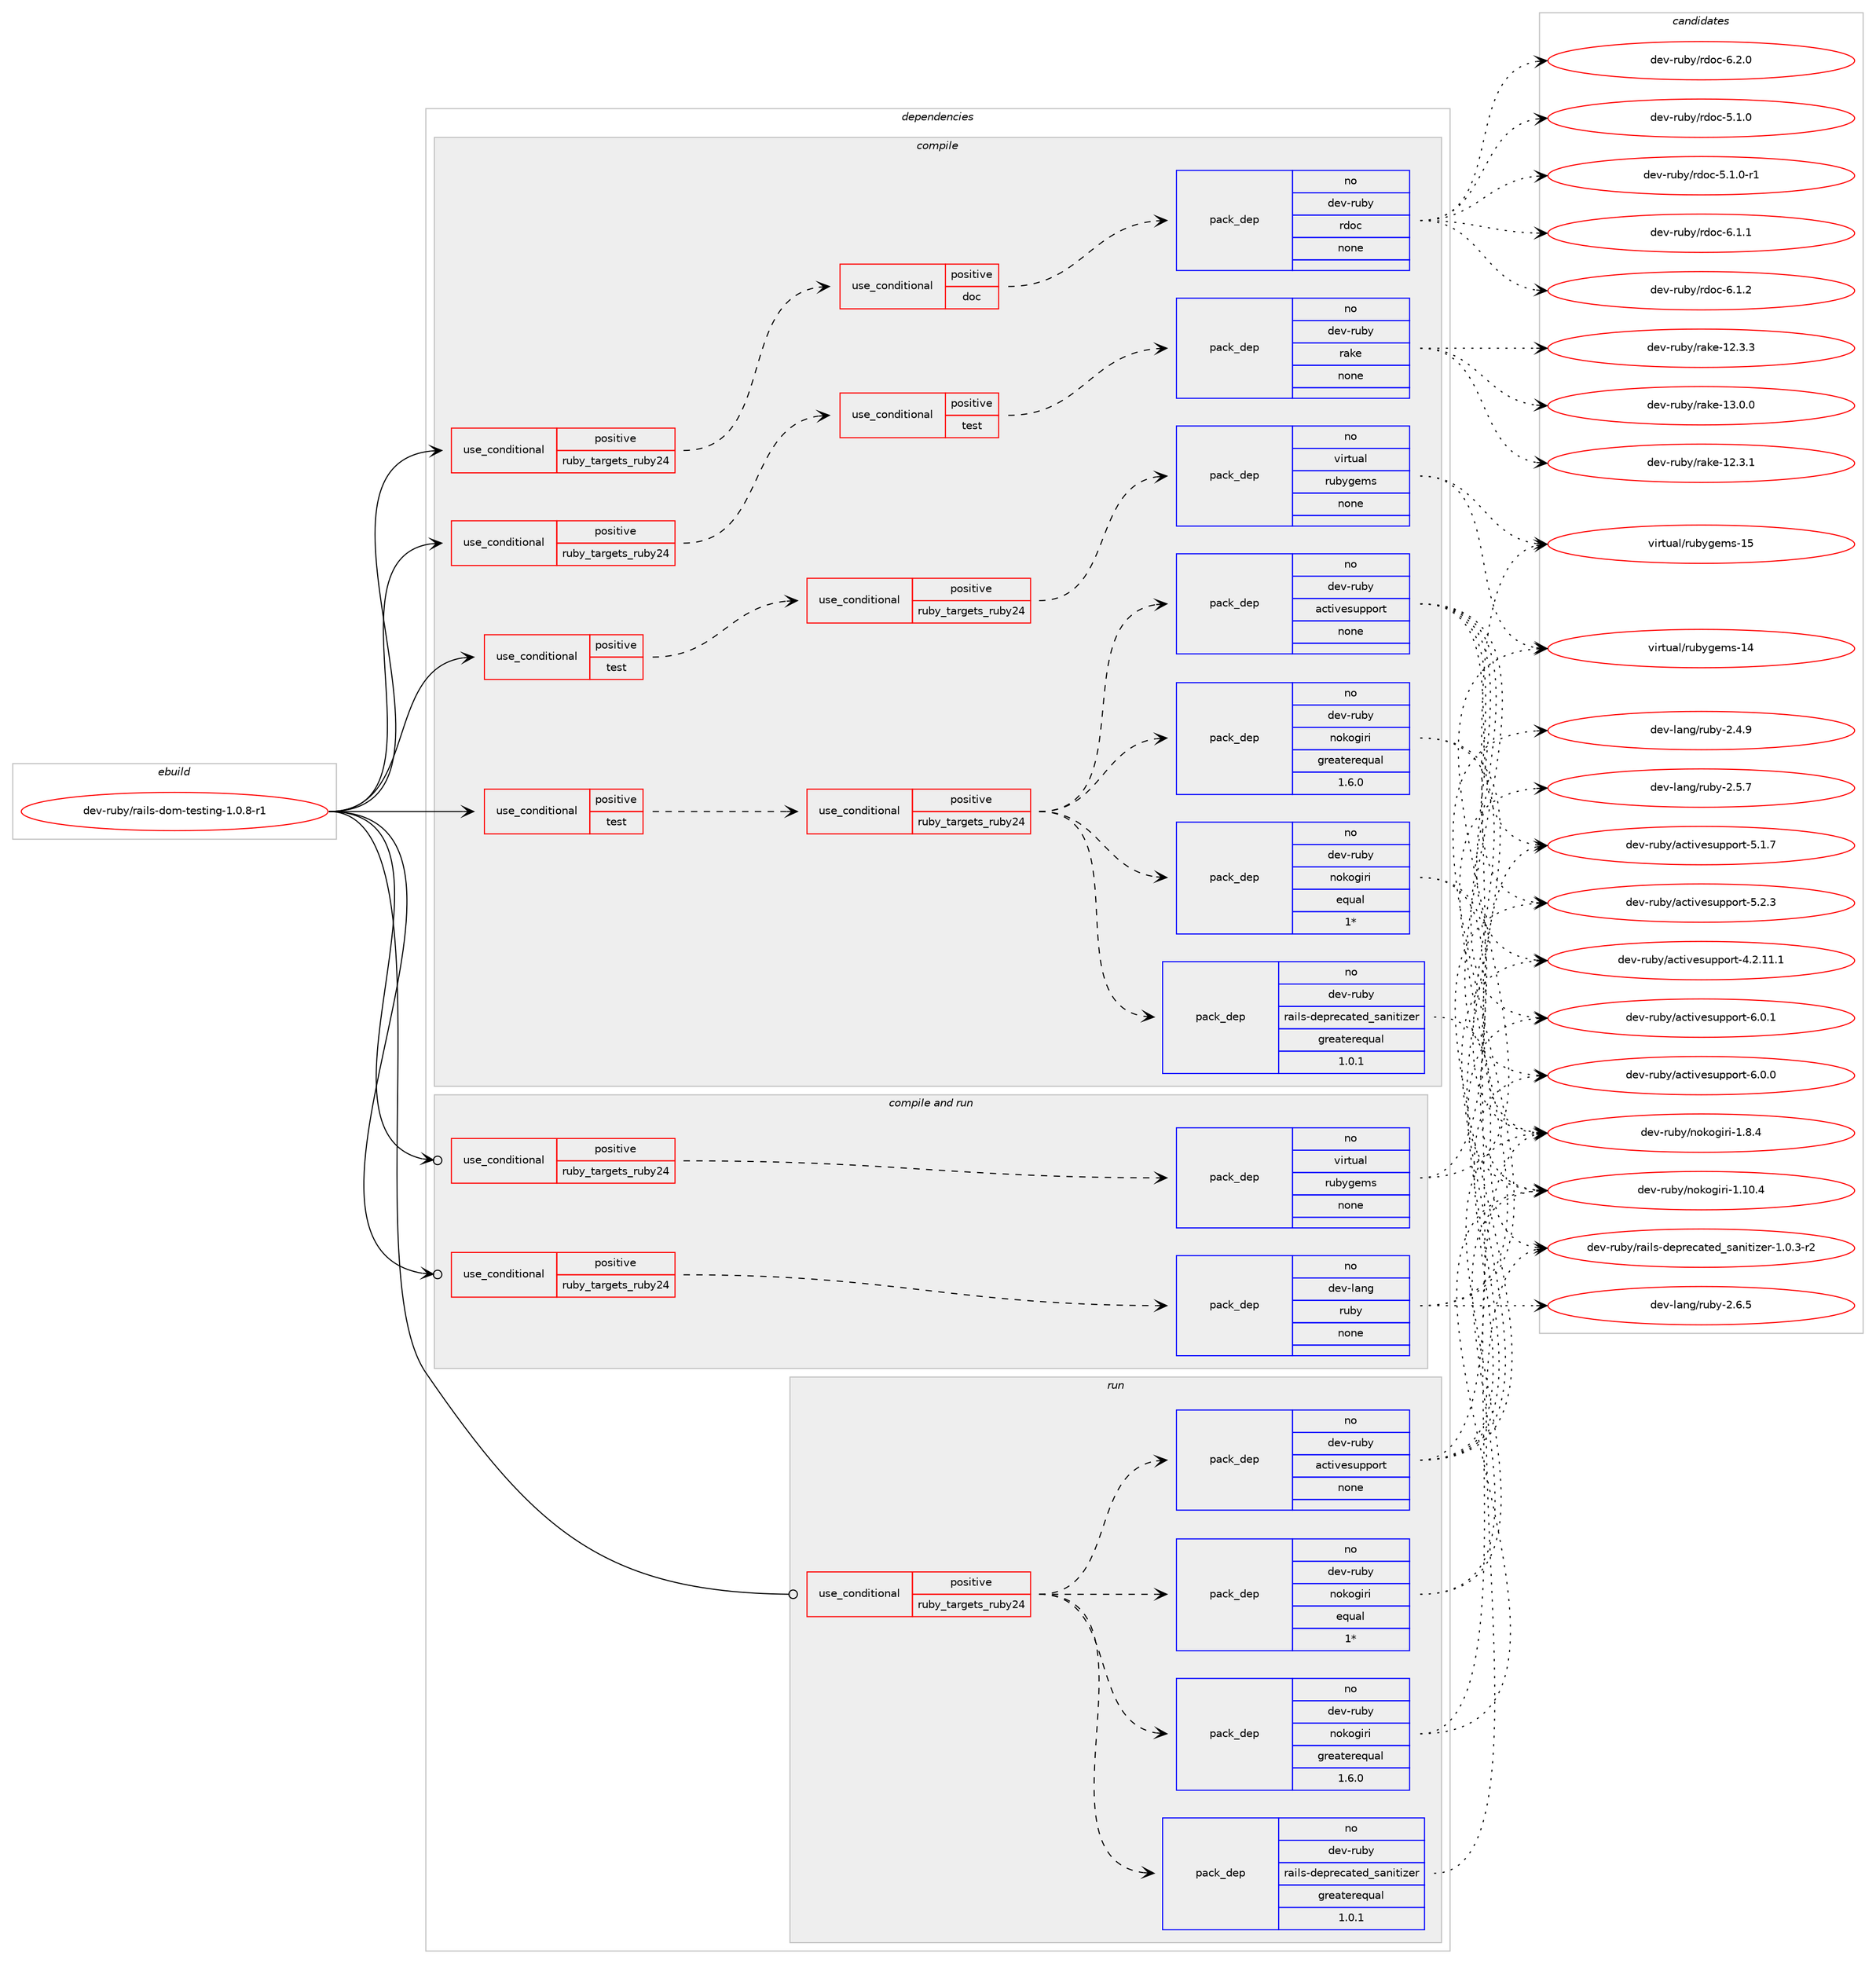 digraph prolog {

# *************
# Graph options
# *************

newrank=true;
concentrate=true;
compound=true;
graph [rankdir=LR,fontname=Helvetica,fontsize=10,ranksep=1.5];#, ranksep=2.5, nodesep=0.2];
edge  [arrowhead=vee];
node  [fontname=Helvetica,fontsize=10];

# **********
# The ebuild
# **********

subgraph cluster_leftcol {
color=gray;
rank=same;
label=<<i>ebuild</i>>;
id [label="dev-ruby/rails-dom-testing-1.0.8-r1", color=red, width=4, href="../dev-ruby/rails-dom-testing-1.0.8-r1.svg"];
}

# ****************
# The dependencies
# ****************

subgraph cluster_midcol {
color=gray;
label=<<i>dependencies</i>>;
subgraph cluster_compile {
fillcolor="#eeeeee";
style=filled;
label=<<i>compile</i>>;
subgraph cond171631 {
dependency703177 [label=<<TABLE BORDER="0" CELLBORDER="1" CELLSPACING="0" CELLPADDING="4"><TR><TD ROWSPAN="3" CELLPADDING="10">use_conditional</TD></TR><TR><TD>positive</TD></TR><TR><TD>ruby_targets_ruby24</TD></TR></TABLE>>, shape=none, color=red];
subgraph cond171632 {
dependency703178 [label=<<TABLE BORDER="0" CELLBORDER="1" CELLSPACING="0" CELLPADDING="4"><TR><TD ROWSPAN="3" CELLPADDING="10">use_conditional</TD></TR><TR><TD>positive</TD></TR><TR><TD>doc</TD></TR></TABLE>>, shape=none, color=red];
subgraph pack519516 {
dependency703179 [label=<<TABLE BORDER="0" CELLBORDER="1" CELLSPACING="0" CELLPADDING="4" WIDTH="220"><TR><TD ROWSPAN="6" CELLPADDING="30">pack_dep</TD></TR><TR><TD WIDTH="110">no</TD></TR><TR><TD>dev-ruby</TD></TR><TR><TD>rdoc</TD></TR><TR><TD>none</TD></TR><TR><TD></TD></TR></TABLE>>, shape=none, color=blue];
}
dependency703178:e -> dependency703179:w [weight=20,style="dashed",arrowhead="vee"];
}
dependency703177:e -> dependency703178:w [weight=20,style="dashed",arrowhead="vee"];
}
id:e -> dependency703177:w [weight=20,style="solid",arrowhead="vee"];
subgraph cond171633 {
dependency703180 [label=<<TABLE BORDER="0" CELLBORDER="1" CELLSPACING="0" CELLPADDING="4"><TR><TD ROWSPAN="3" CELLPADDING="10">use_conditional</TD></TR><TR><TD>positive</TD></TR><TR><TD>ruby_targets_ruby24</TD></TR></TABLE>>, shape=none, color=red];
subgraph cond171634 {
dependency703181 [label=<<TABLE BORDER="0" CELLBORDER="1" CELLSPACING="0" CELLPADDING="4"><TR><TD ROWSPAN="3" CELLPADDING="10">use_conditional</TD></TR><TR><TD>positive</TD></TR><TR><TD>test</TD></TR></TABLE>>, shape=none, color=red];
subgraph pack519517 {
dependency703182 [label=<<TABLE BORDER="0" CELLBORDER="1" CELLSPACING="0" CELLPADDING="4" WIDTH="220"><TR><TD ROWSPAN="6" CELLPADDING="30">pack_dep</TD></TR><TR><TD WIDTH="110">no</TD></TR><TR><TD>dev-ruby</TD></TR><TR><TD>rake</TD></TR><TR><TD>none</TD></TR><TR><TD></TD></TR></TABLE>>, shape=none, color=blue];
}
dependency703181:e -> dependency703182:w [weight=20,style="dashed",arrowhead="vee"];
}
dependency703180:e -> dependency703181:w [weight=20,style="dashed",arrowhead="vee"];
}
id:e -> dependency703180:w [weight=20,style="solid",arrowhead="vee"];
subgraph cond171635 {
dependency703183 [label=<<TABLE BORDER="0" CELLBORDER="1" CELLSPACING="0" CELLPADDING="4"><TR><TD ROWSPAN="3" CELLPADDING="10">use_conditional</TD></TR><TR><TD>positive</TD></TR><TR><TD>test</TD></TR></TABLE>>, shape=none, color=red];
subgraph cond171636 {
dependency703184 [label=<<TABLE BORDER="0" CELLBORDER="1" CELLSPACING="0" CELLPADDING="4"><TR><TD ROWSPAN="3" CELLPADDING="10">use_conditional</TD></TR><TR><TD>positive</TD></TR><TR><TD>ruby_targets_ruby24</TD></TR></TABLE>>, shape=none, color=red];
subgraph pack519518 {
dependency703185 [label=<<TABLE BORDER="0" CELLBORDER="1" CELLSPACING="0" CELLPADDING="4" WIDTH="220"><TR><TD ROWSPAN="6" CELLPADDING="30">pack_dep</TD></TR><TR><TD WIDTH="110">no</TD></TR><TR><TD>dev-ruby</TD></TR><TR><TD>activesupport</TD></TR><TR><TD>none</TD></TR><TR><TD></TD></TR></TABLE>>, shape=none, color=blue];
}
dependency703184:e -> dependency703185:w [weight=20,style="dashed",arrowhead="vee"];
subgraph pack519519 {
dependency703186 [label=<<TABLE BORDER="0" CELLBORDER="1" CELLSPACING="0" CELLPADDING="4" WIDTH="220"><TR><TD ROWSPAN="6" CELLPADDING="30">pack_dep</TD></TR><TR><TD WIDTH="110">no</TD></TR><TR><TD>dev-ruby</TD></TR><TR><TD>nokogiri</TD></TR><TR><TD>greaterequal</TD></TR><TR><TD>1.6.0</TD></TR></TABLE>>, shape=none, color=blue];
}
dependency703184:e -> dependency703186:w [weight=20,style="dashed",arrowhead="vee"];
subgraph pack519520 {
dependency703187 [label=<<TABLE BORDER="0" CELLBORDER="1" CELLSPACING="0" CELLPADDING="4" WIDTH="220"><TR><TD ROWSPAN="6" CELLPADDING="30">pack_dep</TD></TR><TR><TD WIDTH="110">no</TD></TR><TR><TD>dev-ruby</TD></TR><TR><TD>nokogiri</TD></TR><TR><TD>equal</TD></TR><TR><TD>1*</TD></TR></TABLE>>, shape=none, color=blue];
}
dependency703184:e -> dependency703187:w [weight=20,style="dashed",arrowhead="vee"];
subgraph pack519521 {
dependency703188 [label=<<TABLE BORDER="0" CELLBORDER="1" CELLSPACING="0" CELLPADDING="4" WIDTH="220"><TR><TD ROWSPAN="6" CELLPADDING="30">pack_dep</TD></TR><TR><TD WIDTH="110">no</TD></TR><TR><TD>dev-ruby</TD></TR><TR><TD>rails-deprecated_sanitizer</TD></TR><TR><TD>greaterequal</TD></TR><TR><TD>1.0.1</TD></TR></TABLE>>, shape=none, color=blue];
}
dependency703184:e -> dependency703188:w [weight=20,style="dashed",arrowhead="vee"];
}
dependency703183:e -> dependency703184:w [weight=20,style="dashed",arrowhead="vee"];
}
id:e -> dependency703183:w [weight=20,style="solid",arrowhead="vee"];
subgraph cond171637 {
dependency703189 [label=<<TABLE BORDER="0" CELLBORDER="1" CELLSPACING="0" CELLPADDING="4"><TR><TD ROWSPAN="3" CELLPADDING="10">use_conditional</TD></TR><TR><TD>positive</TD></TR><TR><TD>test</TD></TR></TABLE>>, shape=none, color=red];
subgraph cond171638 {
dependency703190 [label=<<TABLE BORDER="0" CELLBORDER="1" CELLSPACING="0" CELLPADDING="4"><TR><TD ROWSPAN="3" CELLPADDING="10">use_conditional</TD></TR><TR><TD>positive</TD></TR><TR><TD>ruby_targets_ruby24</TD></TR></TABLE>>, shape=none, color=red];
subgraph pack519522 {
dependency703191 [label=<<TABLE BORDER="0" CELLBORDER="1" CELLSPACING="0" CELLPADDING="4" WIDTH="220"><TR><TD ROWSPAN="6" CELLPADDING="30">pack_dep</TD></TR><TR><TD WIDTH="110">no</TD></TR><TR><TD>virtual</TD></TR><TR><TD>rubygems</TD></TR><TR><TD>none</TD></TR><TR><TD></TD></TR></TABLE>>, shape=none, color=blue];
}
dependency703190:e -> dependency703191:w [weight=20,style="dashed",arrowhead="vee"];
}
dependency703189:e -> dependency703190:w [weight=20,style="dashed",arrowhead="vee"];
}
id:e -> dependency703189:w [weight=20,style="solid",arrowhead="vee"];
}
subgraph cluster_compileandrun {
fillcolor="#eeeeee";
style=filled;
label=<<i>compile and run</i>>;
subgraph cond171639 {
dependency703192 [label=<<TABLE BORDER="0" CELLBORDER="1" CELLSPACING="0" CELLPADDING="4"><TR><TD ROWSPAN="3" CELLPADDING="10">use_conditional</TD></TR><TR><TD>positive</TD></TR><TR><TD>ruby_targets_ruby24</TD></TR></TABLE>>, shape=none, color=red];
subgraph pack519523 {
dependency703193 [label=<<TABLE BORDER="0" CELLBORDER="1" CELLSPACING="0" CELLPADDING="4" WIDTH="220"><TR><TD ROWSPAN="6" CELLPADDING="30">pack_dep</TD></TR><TR><TD WIDTH="110">no</TD></TR><TR><TD>dev-lang</TD></TR><TR><TD>ruby</TD></TR><TR><TD>none</TD></TR><TR><TD></TD></TR></TABLE>>, shape=none, color=blue];
}
dependency703192:e -> dependency703193:w [weight=20,style="dashed",arrowhead="vee"];
}
id:e -> dependency703192:w [weight=20,style="solid",arrowhead="odotvee"];
subgraph cond171640 {
dependency703194 [label=<<TABLE BORDER="0" CELLBORDER="1" CELLSPACING="0" CELLPADDING="4"><TR><TD ROWSPAN="3" CELLPADDING="10">use_conditional</TD></TR><TR><TD>positive</TD></TR><TR><TD>ruby_targets_ruby24</TD></TR></TABLE>>, shape=none, color=red];
subgraph pack519524 {
dependency703195 [label=<<TABLE BORDER="0" CELLBORDER="1" CELLSPACING="0" CELLPADDING="4" WIDTH="220"><TR><TD ROWSPAN="6" CELLPADDING="30">pack_dep</TD></TR><TR><TD WIDTH="110">no</TD></TR><TR><TD>virtual</TD></TR><TR><TD>rubygems</TD></TR><TR><TD>none</TD></TR><TR><TD></TD></TR></TABLE>>, shape=none, color=blue];
}
dependency703194:e -> dependency703195:w [weight=20,style="dashed",arrowhead="vee"];
}
id:e -> dependency703194:w [weight=20,style="solid",arrowhead="odotvee"];
}
subgraph cluster_run {
fillcolor="#eeeeee";
style=filled;
label=<<i>run</i>>;
subgraph cond171641 {
dependency703196 [label=<<TABLE BORDER="0" CELLBORDER="1" CELLSPACING="0" CELLPADDING="4"><TR><TD ROWSPAN="3" CELLPADDING="10">use_conditional</TD></TR><TR><TD>positive</TD></TR><TR><TD>ruby_targets_ruby24</TD></TR></TABLE>>, shape=none, color=red];
subgraph pack519525 {
dependency703197 [label=<<TABLE BORDER="0" CELLBORDER="1" CELLSPACING="0" CELLPADDING="4" WIDTH="220"><TR><TD ROWSPAN="6" CELLPADDING="30">pack_dep</TD></TR><TR><TD WIDTH="110">no</TD></TR><TR><TD>dev-ruby</TD></TR><TR><TD>activesupport</TD></TR><TR><TD>none</TD></TR><TR><TD></TD></TR></TABLE>>, shape=none, color=blue];
}
dependency703196:e -> dependency703197:w [weight=20,style="dashed",arrowhead="vee"];
subgraph pack519526 {
dependency703198 [label=<<TABLE BORDER="0" CELLBORDER="1" CELLSPACING="0" CELLPADDING="4" WIDTH="220"><TR><TD ROWSPAN="6" CELLPADDING="30">pack_dep</TD></TR><TR><TD WIDTH="110">no</TD></TR><TR><TD>dev-ruby</TD></TR><TR><TD>nokogiri</TD></TR><TR><TD>greaterequal</TD></TR><TR><TD>1.6.0</TD></TR></TABLE>>, shape=none, color=blue];
}
dependency703196:e -> dependency703198:w [weight=20,style="dashed",arrowhead="vee"];
subgraph pack519527 {
dependency703199 [label=<<TABLE BORDER="0" CELLBORDER="1" CELLSPACING="0" CELLPADDING="4" WIDTH="220"><TR><TD ROWSPAN="6" CELLPADDING="30">pack_dep</TD></TR><TR><TD WIDTH="110">no</TD></TR><TR><TD>dev-ruby</TD></TR><TR><TD>nokogiri</TD></TR><TR><TD>equal</TD></TR><TR><TD>1*</TD></TR></TABLE>>, shape=none, color=blue];
}
dependency703196:e -> dependency703199:w [weight=20,style="dashed",arrowhead="vee"];
subgraph pack519528 {
dependency703200 [label=<<TABLE BORDER="0" CELLBORDER="1" CELLSPACING="0" CELLPADDING="4" WIDTH="220"><TR><TD ROWSPAN="6" CELLPADDING="30">pack_dep</TD></TR><TR><TD WIDTH="110">no</TD></TR><TR><TD>dev-ruby</TD></TR><TR><TD>rails-deprecated_sanitizer</TD></TR><TR><TD>greaterequal</TD></TR><TR><TD>1.0.1</TD></TR></TABLE>>, shape=none, color=blue];
}
dependency703196:e -> dependency703200:w [weight=20,style="dashed",arrowhead="vee"];
}
id:e -> dependency703196:w [weight=20,style="solid",arrowhead="odot"];
}
}

# **************
# The candidates
# **************

subgraph cluster_choices {
rank=same;
color=gray;
label=<<i>candidates</i>>;

subgraph choice519516 {
color=black;
nodesep=1;
choice10010111845114117981214711410011199455346494648 [label="dev-ruby/rdoc-5.1.0", color=red, width=4,href="../dev-ruby/rdoc-5.1.0.svg"];
choice100101118451141179812147114100111994553464946484511449 [label="dev-ruby/rdoc-5.1.0-r1", color=red, width=4,href="../dev-ruby/rdoc-5.1.0-r1.svg"];
choice10010111845114117981214711410011199455446494649 [label="dev-ruby/rdoc-6.1.1", color=red, width=4,href="../dev-ruby/rdoc-6.1.1.svg"];
choice10010111845114117981214711410011199455446494650 [label="dev-ruby/rdoc-6.1.2", color=red, width=4,href="../dev-ruby/rdoc-6.1.2.svg"];
choice10010111845114117981214711410011199455446504648 [label="dev-ruby/rdoc-6.2.0", color=red, width=4,href="../dev-ruby/rdoc-6.2.0.svg"];
dependency703179:e -> choice10010111845114117981214711410011199455346494648:w [style=dotted,weight="100"];
dependency703179:e -> choice100101118451141179812147114100111994553464946484511449:w [style=dotted,weight="100"];
dependency703179:e -> choice10010111845114117981214711410011199455446494649:w [style=dotted,weight="100"];
dependency703179:e -> choice10010111845114117981214711410011199455446494650:w [style=dotted,weight="100"];
dependency703179:e -> choice10010111845114117981214711410011199455446504648:w [style=dotted,weight="100"];
}
subgraph choice519517 {
color=black;
nodesep=1;
choice1001011184511411798121471149710710145495046514649 [label="dev-ruby/rake-12.3.1", color=red, width=4,href="../dev-ruby/rake-12.3.1.svg"];
choice1001011184511411798121471149710710145495046514651 [label="dev-ruby/rake-12.3.3", color=red, width=4,href="../dev-ruby/rake-12.3.3.svg"];
choice1001011184511411798121471149710710145495146484648 [label="dev-ruby/rake-13.0.0", color=red, width=4,href="../dev-ruby/rake-13.0.0.svg"];
dependency703182:e -> choice1001011184511411798121471149710710145495046514649:w [style=dotted,weight="100"];
dependency703182:e -> choice1001011184511411798121471149710710145495046514651:w [style=dotted,weight="100"];
dependency703182:e -> choice1001011184511411798121471149710710145495146484648:w [style=dotted,weight="100"];
}
subgraph choice519518 {
color=black;
nodesep=1;
choice1001011184511411798121479799116105118101115117112112111114116455246504649494649 [label="dev-ruby/activesupport-4.2.11.1", color=red, width=4,href="../dev-ruby/activesupport-4.2.11.1.svg"];
choice1001011184511411798121479799116105118101115117112112111114116455346494655 [label="dev-ruby/activesupport-5.1.7", color=red, width=4,href="../dev-ruby/activesupport-5.1.7.svg"];
choice1001011184511411798121479799116105118101115117112112111114116455346504651 [label="dev-ruby/activesupport-5.2.3", color=red, width=4,href="../dev-ruby/activesupport-5.2.3.svg"];
choice1001011184511411798121479799116105118101115117112112111114116455446484648 [label="dev-ruby/activesupport-6.0.0", color=red, width=4,href="../dev-ruby/activesupport-6.0.0.svg"];
choice1001011184511411798121479799116105118101115117112112111114116455446484649 [label="dev-ruby/activesupport-6.0.1", color=red, width=4,href="../dev-ruby/activesupport-6.0.1.svg"];
dependency703185:e -> choice1001011184511411798121479799116105118101115117112112111114116455246504649494649:w [style=dotted,weight="100"];
dependency703185:e -> choice1001011184511411798121479799116105118101115117112112111114116455346494655:w [style=dotted,weight="100"];
dependency703185:e -> choice1001011184511411798121479799116105118101115117112112111114116455346504651:w [style=dotted,weight="100"];
dependency703185:e -> choice1001011184511411798121479799116105118101115117112112111114116455446484648:w [style=dotted,weight="100"];
dependency703185:e -> choice1001011184511411798121479799116105118101115117112112111114116455446484649:w [style=dotted,weight="100"];
}
subgraph choice519519 {
color=black;
nodesep=1;
choice10010111845114117981214711011110711110310511410545494649484652 [label="dev-ruby/nokogiri-1.10.4", color=red, width=4,href="../dev-ruby/nokogiri-1.10.4.svg"];
choice100101118451141179812147110111107111103105114105454946564652 [label="dev-ruby/nokogiri-1.8.4", color=red, width=4,href="../dev-ruby/nokogiri-1.8.4.svg"];
dependency703186:e -> choice10010111845114117981214711011110711110310511410545494649484652:w [style=dotted,weight="100"];
dependency703186:e -> choice100101118451141179812147110111107111103105114105454946564652:w [style=dotted,weight="100"];
}
subgraph choice519520 {
color=black;
nodesep=1;
choice10010111845114117981214711011110711110310511410545494649484652 [label="dev-ruby/nokogiri-1.10.4", color=red, width=4,href="../dev-ruby/nokogiri-1.10.4.svg"];
choice100101118451141179812147110111107111103105114105454946564652 [label="dev-ruby/nokogiri-1.8.4", color=red, width=4,href="../dev-ruby/nokogiri-1.8.4.svg"];
dependency703187:e -> choice10010111845114117981214711011110711110310511410545494649484652:w [style=dotted,weight="100"];
dependency703187:e -> choice100101118451141179812147110111107111103105114105454946564652:w [style=dotted,weight="100"];
}
subgraph choice519521 {
color=black;
nodesep=1;
choice1001011184511411798121471149710510811545100101112114101999711610110095115971101051161051221011144549464846514511450 [label="dev-ruby/rails-deprecated_sanitizer-1.0.3-r2", color=red, width=4,href="../dev-ruby/rails-deprecated_sanitizer-1.0.3-r2.svg"];
dependency703188:e -> choice1001011184511411798121471149710510811545100101112114101999711610110095115971101051161051221011144549464846514511450:w [style=dotted,weight="100"];
}
subgraph choice519522 {
color=black;
nodesep=1;
choice118105114116117971084711411798121103101109115454952 [label="virtual/rubygems-14", color=red, width=4,href="../virtual/rubygems-14.svg"];
choice118105114116117971084711411798121103101109115454953 [label="virtual/rubygems-15", color=red, width=4,href="../virtual/rubygems-15.svg"];
dependency703191:e -> choice118105114116117971084711411798121103101109115454952:w [style=dotted,weight="100"];
dependency703191:e -> choice118105114116117971084711411798121103101109115454953:w [style=dotted,weight="100"];
}
subgraph choice519523 {
color=black;
nodesep=1;
choice10010111845108971101034711411798121455046524657 [label="dev-lang/ruby-2.4.9", color=red, width=4,href="../dev-lang/ruby-2.4.9.svg"];
choice10010111845108971101034711411798121455046534655 [label="dev-lang/ruby-2.5.7", color=red, width=4,href="../dev-lang/ruby-2.5.7.svg"];
choice10010111845108971101034711411798121455046544653 [label="dev-lang/ruby-2.6.5", color=red, width=4,href="../dev-lang/ruby-2.6.5.svg"];
dependency703193:e -> choice10010111845108971101034711411798121455046524657:w [style=dotted,weight="100"];
dependency703193:e -> choice10010111845108971101034711411798121455046534655:w [style=dotted,weight="100"];
dependency703193:e -> choice10010111845108971101034711411798121455046544653:w [style=dotted,weight="100"];
}
subgraph choice519524 {
color=black;
nodesep=1;
choice118105114116117971084711411798121103101109115454952 [label="virtual/rubygems-14", color=red, width=4,href="../virtual/rubygems-14.svg"];
choice118105114116117971084711411798121103101109115454953 [label="virtual/rubygems-15", color=red, width=4,href="../virtual/rubygems-15.svg"];
dependency703195:e -> choice118105114116117971084711411798121103101109115454952:w [style=dotted,weight="100"];
dependency703195:e -> choice118105114116117971084711411798121103101109115454953:w [style=dotted,weight="100"];
}
subgraph choice519525 {
color=black;
nodesep=1;
choice1001011184511411798121479799116105118101115117112112111114116455246504649494649 [label="dev-ruby/activesupport-4.2.11.1", color=red, width=4,href="../dev-ruby/activesupport-4.2.11.1.svg"];
choice1001011184511411798121479799116105118101115117112112111114116455346494655 [label="dev-ruby/activesupport-5.1.7", color=red, width=4,href="../dev-ruby/activesupport-5.1.7.svg"];
choice1001011184511411798121479799116105118101115117112112111114116455346504651 [label="dev-ruby/activesupport-5.2.3", color=red, width=4,href="../dev-ruby/activesupport-5.2.3.svg"];
choice1001011184511411798121479799116105118101115117112112111114116455446484648 [label="dev-ruby/activesupport-6.0.0", color=red, width=4,href="../dev-ruby/activesupport-6.0.0.svg"];
choice1001011184511411798121479799116105118101115117112112111114116455446484649 [label="dev-ruby/activesupport-6.0.1", color=red, width=4,href="../dev-ruby/activesupport-6.0.1.svg"];
dependency703197:e -> choice1001011184511411798121479799116105118101115117112112111114116455246504649494649:w [style=dotted,weight="100"];
dependency703197:e -> choice1001011184511411798121479799116105118101115117112112111114116455346494655:w [style=dotted,weight="100"];
dependency703197:e -> choice1001011184511411798121479799116105118101115117112112111114116455346504651:w [style=dotted,weight="100"];
dependency703197:e -> choice1001011184511411798121479799116105118101115117112112111114116455446484648:w [style=dotted,weight="100"];
dependency703197:e -> choice1001011184511411798121479799116105118101115117112112111114116455446484649:w [style=dotted,weight="100"];
}
subgraph choice519526 {
color=black;
nodesep=1;
choice10010111845114117981214711011110711110310511410545494649484652 [label="dev-ruby/nokogiri-1.10.4", color=red, width=4,href="../dev-ruby/nokogiri-1.10.4.svg"];
choice100101118451141179812147110111107111103105114105454946564652 [label="dev-ruby/nokogiri-1.8.4", color=red, width=4,href="../dev-ruby/nokogiri-1.8.4.svg"];
dependency703198:e -> choice10010111845114117981214711011110711110310511410545494649484652:w [style=dotted,weight="100"];
dependency703198:e -> choice100101118451141179812147110111107111103105114105454946564652:w [style=dotted,weight="100"];
}
subgraph choice519527 {
color=black;
nodesep=1;
choice10010111845114117981214711011110711110310511410545494649484652 [label="dev-ruby/nokogiri-1.10.4", color=red, width=4,href="../dev-ruby/nokogiri-1.10.4.svg"];
choice100101118451141179812147110111107111103105114105454946564652 [label="dev-ruby/nokogiri-1.8.4", color=red, width=4,href="../dev-ruby/nokogiri-1.8.4.svg"];
dependency703199:e -> choice10010111845114117981214711011110711110310511410545494649484652:w [style=dotted,weight="100"];
dependency703199:e -> choice100101118451141179812147110111107111103105114105454946564652:w [style=dotted,weight="100"];
}
subgraph choice519528 {
color=black;
nodesep=1;
choice1001011184511411798121471149710510811545100101112114101999711610110095115971101051161051221011144549464846514511450 [label="dev-ruby/rails-deprecated_sanitizer-1.0.3-r2", color=red, width=4,href="../dev-ruby/rails-deprecated_sanitizer-1.0.3-r2.svg"];
dependency703200:e -> choice1001011184511411798121471149710510811545100101112114101999711610110095115971101051161051221011144549464846514511450:w [style=dotted,weight="100"];
}
}

}
